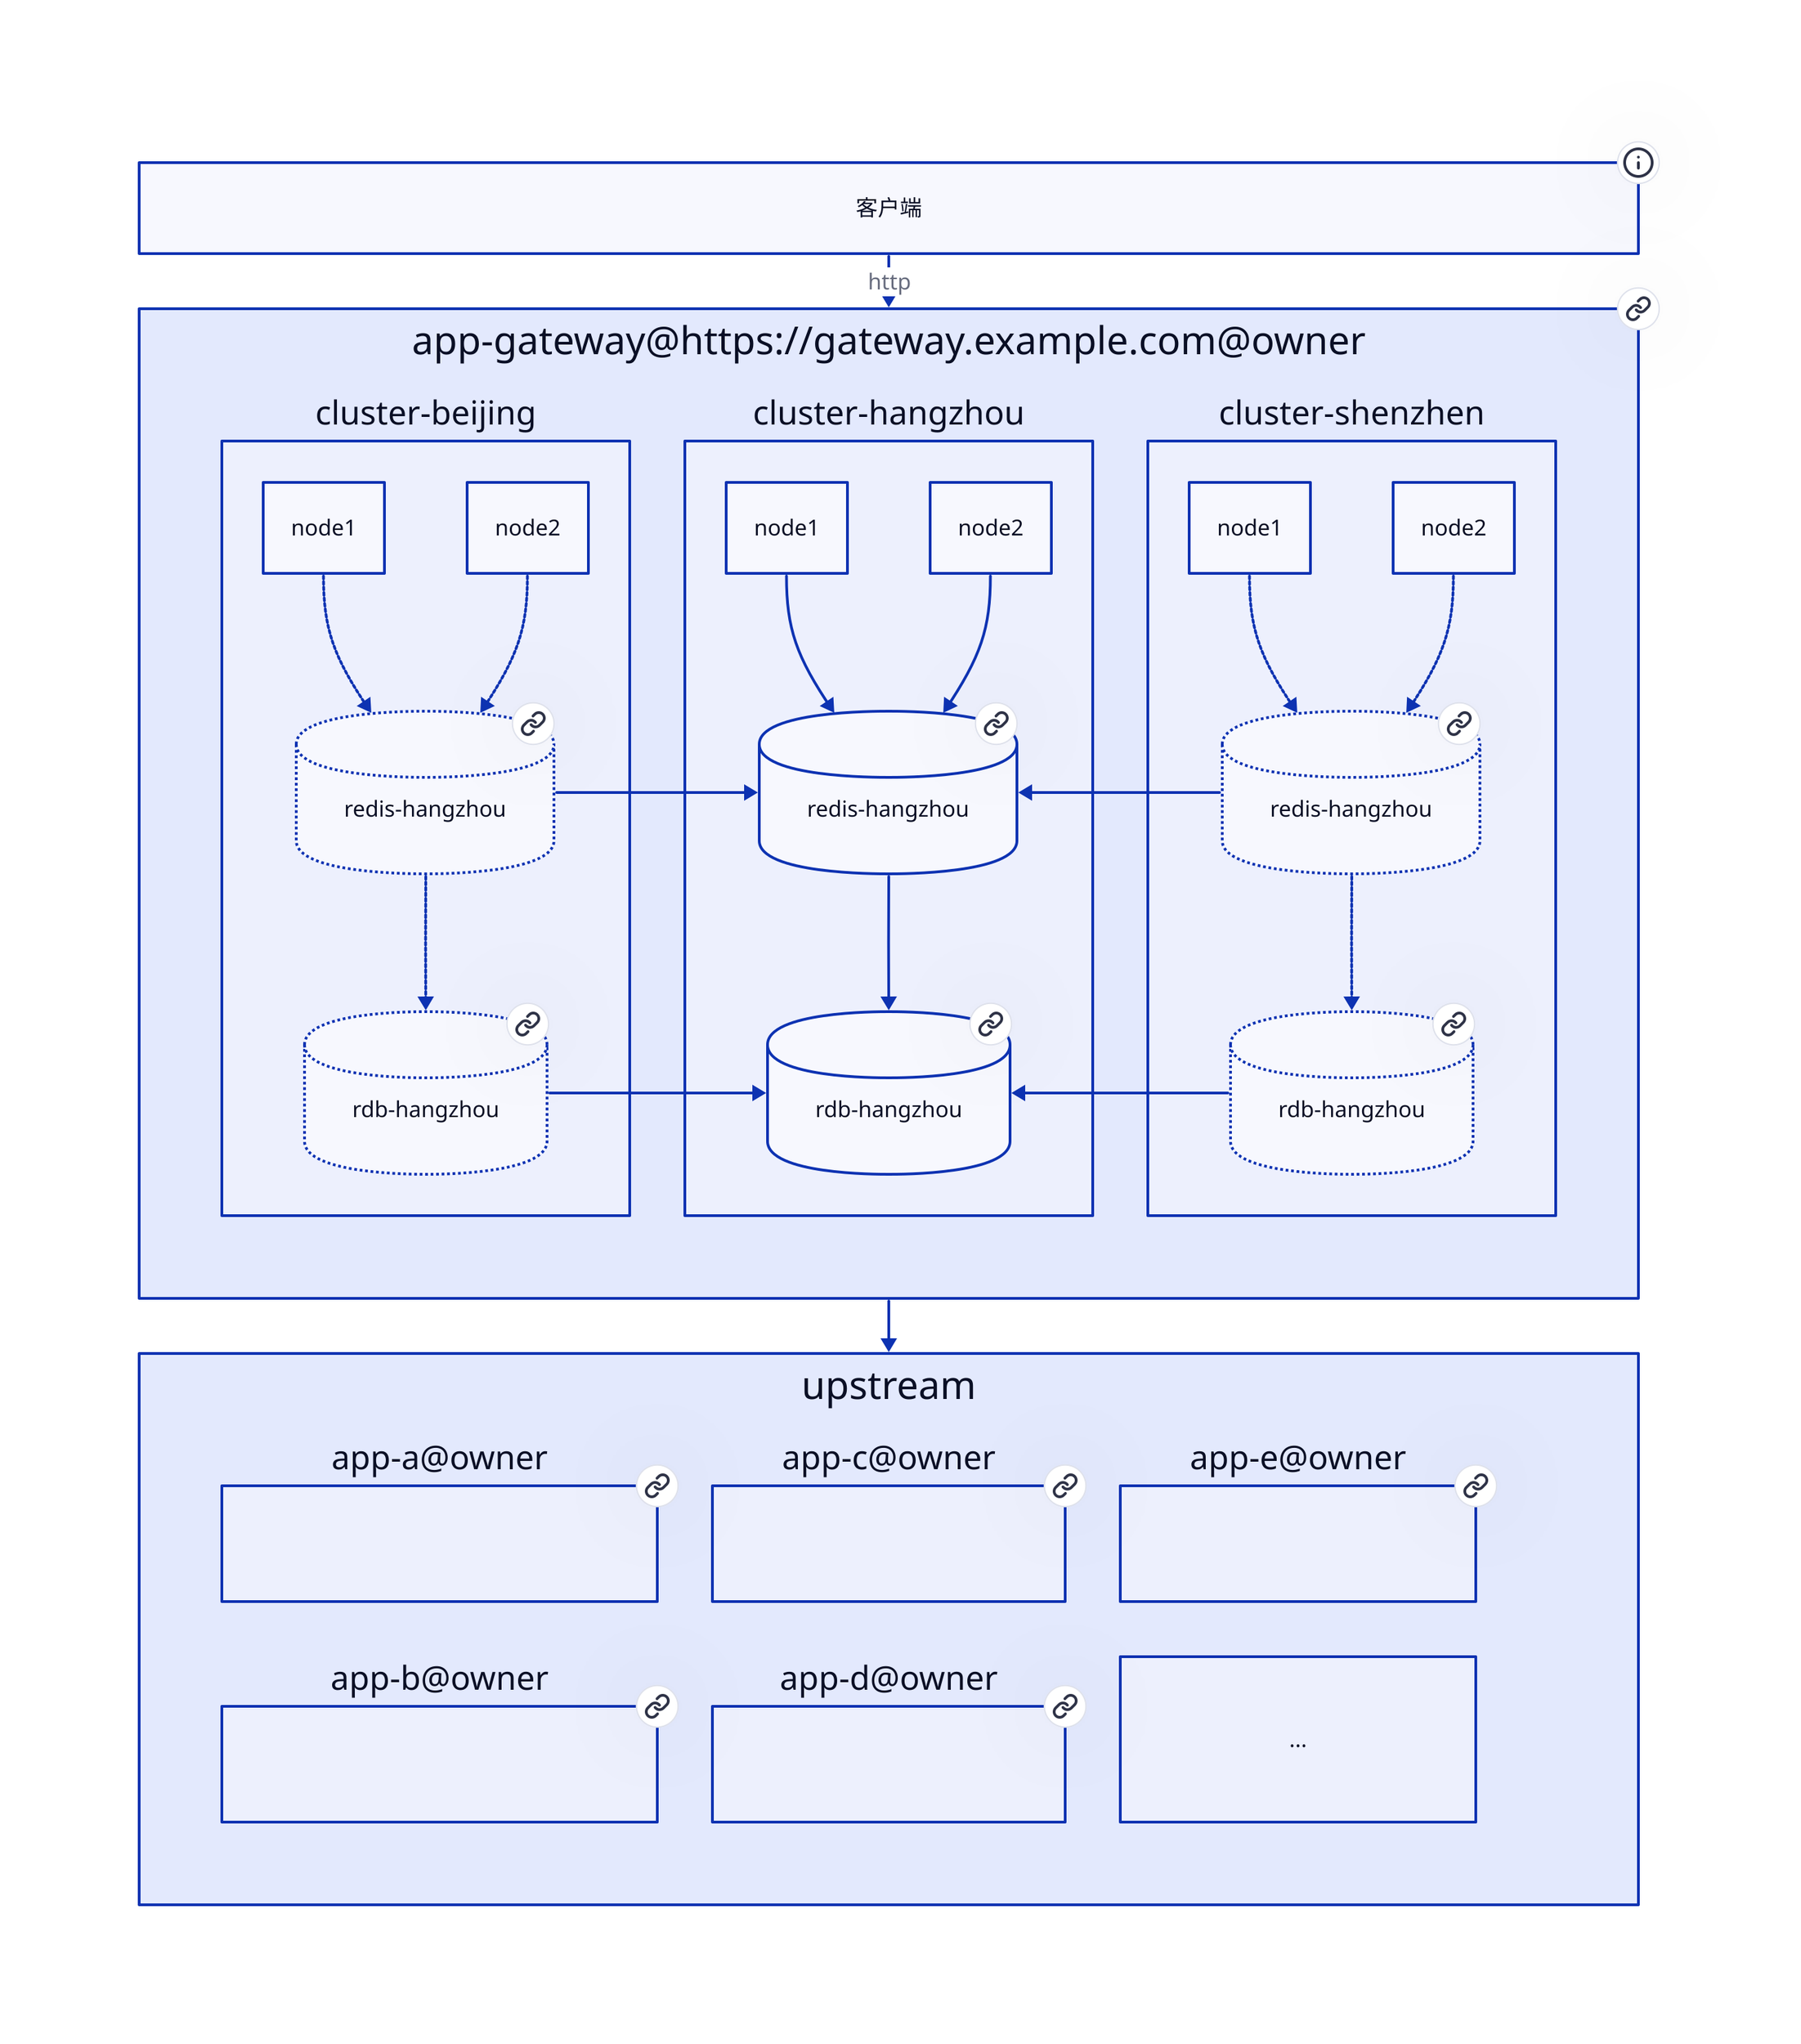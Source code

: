 grid-columns: 1

client: 客户端 {
  tooltip: API网关
}

app-gateway: {
  label: "app-gateway@https://gateway.example.com@owner"
  link: https://baidu.com
  grid-columns: 3
  cluster-beijing: {
    node1
    node2
    redis-hangzhou: {
      shape: cylinder
      link: https://baidu.com
      style: {
        stroke-dash: 1
      }
    }
    rdb-hangzhou: {
      shape: cylinder
      link: https://baidu.com
      style: {
        stroke-dash: 1
      }
    }
    node1 -> redis-hangzhou: {
      style: {
        stroke-dash: 1
      }
    }
    node2 -> redis-hangzhou: {
      style: {
        stroke-dash: 1
      }
    }
    redis-hangzhou -> rdb-hangzhou: {
      style: {
        stroke-dash: 1
      }
    }
  }
  cluster-hangzhou: {
    node1
    node2
    redis-hangzhou: {
      shape: cylinder
      link: https://baidu.com
    }
    rdb-hangzhou: {
      shape: cylinder
      link: https://baidu.com
    }
    node1 -> redis-hangzhou
    node2 -> redis-hangzhou
    redis-hangzhou -> rdb-hangzhou
  }

  cluster-shenzhen: {
    node1
    node2
    redis-hangzhou: {
      shape: cylinder
      link: https://baidu.com
      style: {
        stroke-dash: 1
      }
    }
    rdb-hangzhou: {
      shape: cylinder
      link: https://baidu.com
      style: {
        stroke-dash: 1
      }
    }
    node1 -> redis-hangzhou: {
      style: {
        stroke-dash: 1
      }
    }
    node2 -> redis-hangzhou: {
      style: {
        stroke-dash: 1
      }
    }
    redis-hangzhou -> rdb-hangzhou: {
      style: {
        stroke-dash: 1
      }
    }
  }
  cluster-beijing.redis-hangzhou -> cluster-hangzhou.redis-hangzhou
  cluster-beijing.rdb-hangzhou -> cluster-hangzhou.rdb-hangzhou
  cluster-shenzhen.redis-hangzhou -> cluster-hangzhou.redis-hangzhou
  cluster-shenzhen.rdb-hangzhou -> cluster-hangzhou.rdb-hangzhou
}

client -> app-gateway: http

upstream: {
  grid-columns: 3
  app-a@owner: {
    info: |md
      - http://domain: a.vs.exmaple.com
    |
    link: https://baidu.com
  }

  app-b@owner: {
    info: |md
      - http://b.vs.exmaple.com
    |
    link: https://baidu.com
  }

  app-c@owner: {
    info: |md
      - http://c.vs.exmaple.com
    |
    link: https://baidu.com
  }
  app-d@owner: {
    info: |md
      - hsf://d.vs.exmaple.com
    |
    link: https://baidu.com
  }
  app-e@owner: {
    info: |md
      - grpc://e.vs.exmaple.com
    |
    link: https://baidu.com
  }
  "..."
}

app-gateway -> upstream
